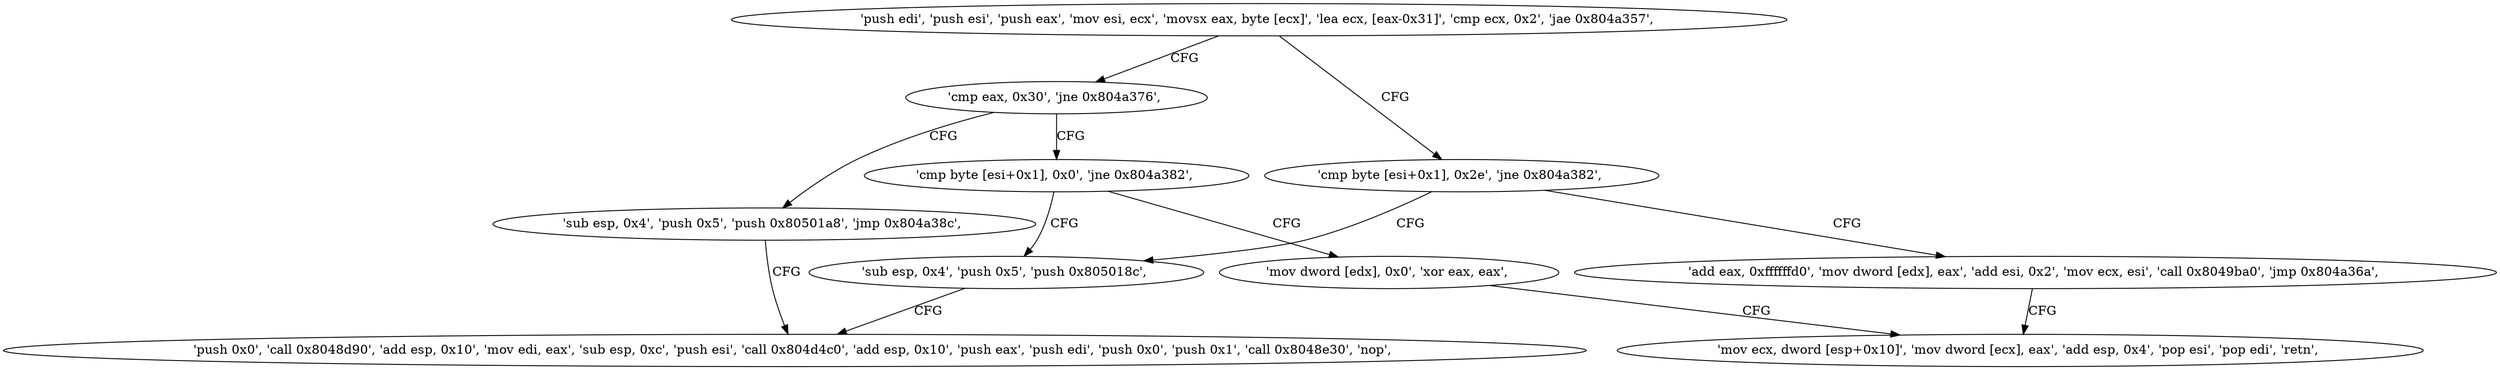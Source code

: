 digraph "func" {
"134521648" [label = "'push edi', 'push esi', 'push eax', 'mov esi, ecx', 'movsx eax, byte [ecx]', 'lea ecx, [eax-0x31]', 'cmp ecx, 0x2', 'jae 0x804a357', " ]
"134521687" [label = "'cmp eax, 0x30', 'jne 0x804a376', " ]
"134521664" [label = "'cmp byte [esi+0x1], 0x2e', 'jne 0x804a382', " ]
"134521718" [label = "'sub esp, 0x4', 'push 0x5', 'push 0x80501a8', 'jmp 0x804a38c', " ]
"134521692" [label = "'cmp byte [esi+0x1], 0x0', 'jne 0x804a382', " ]
"134521730" [label = "'sub esp, 0x4', 'push 0x5', 'push 0x805018c', " ]
"134521670" [label = "'add eax, 0xffffffd0', 'mov dword [edx], eax', 'add esi, 0x2', 'mov ecx, esi', 'call 0x8049ba0', 'jmp 0x804a36a', " ]
"134521740" [label = "'push 0x0', 'call 0x8048d90', 'add esp, 0x10', 'mov edi, eax', 'sub esp, 0xc', 'push esi', 'call 0x804d4c0', 'add esp, 0x10', 'push eax', 'push edi', 'push 0x0', 'push 0x1', 'call 0x8048e30', 'nop', " ]
"134521698" [label = "'mov dword [edx], 0x0', 'xor eax, eax', " ]
"134521706" [label = "'mov ecx, dword [esp+0x10]', 'mov dword [ecx], eax', 'add esp, 0x4', 'pop esi', 'pop edi', 'retn', " ]
"134521648" -> "134521687" [ label = "CFG" ]
"134521648" -> "134521664" [ label = "CFG" ]
"134521687" -> "134521718" [ label = "CFG" ]
"134521687" -> "134521692" [ label = "CFG" ]
"134521664" -> "134521730" [ label = "CFG" ]
"134521664" -> "134521670" [ label = "CFG" ]
"134521718" -> "134521740" [ label = "CFG" ]
"134521692" -> "134521730" [ label = "CFG" ]
"134521692" -> "134521698" [ label = "CFG" ]
"134521730" -> "134521740" [ label = "CFG" ]
"134521670" -> "134521706" [ label = "CFG" ]
"134521698" -> "134521706" [ label = "CFG" ]
}
